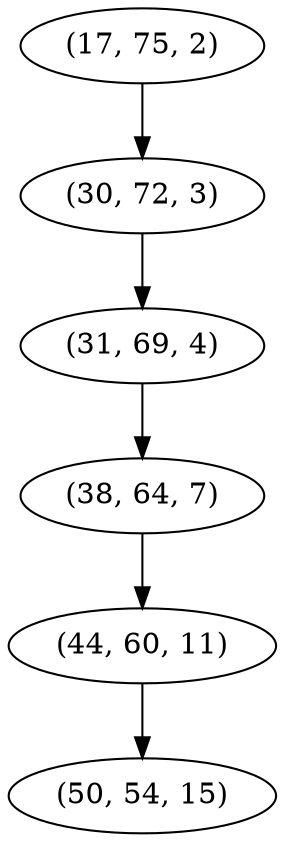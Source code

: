 digraph tree {
    "(17, 75, 2)";
    "(30, 72, 3)";
    "(31, 69, 4)";
    "(38, 64, 7)";
    "(44, 60, 11)";
    "(50, 54, 15)";
    "(17, 75, 2)" -> "(30, 72, 3)";
    "(30, 72, 3)" -> "(31, 69, 4)";
    "(31, 69, 4)" -> "(38, 64, 7)";
    "(38, 64, 7)" -> "(44, 60, 11)";
    "(44, 60, 11)" -> "(50, 54, 15)";
}
